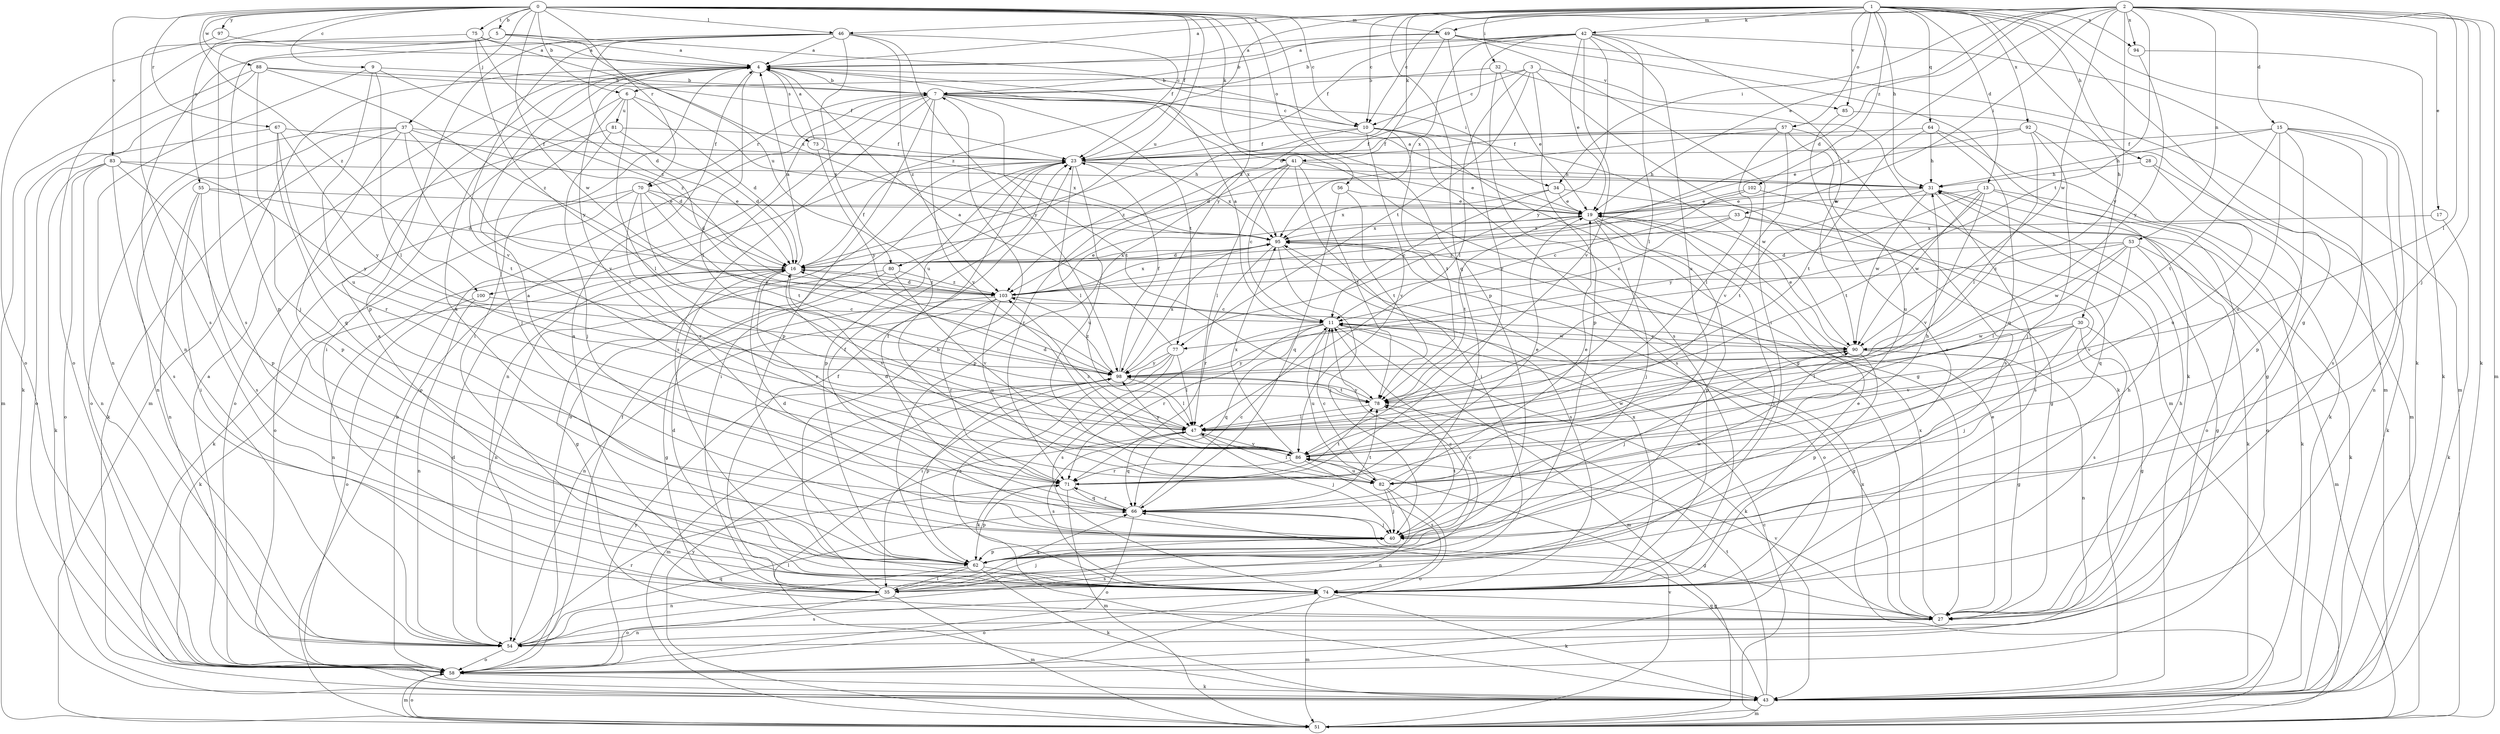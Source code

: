 strict digraph  {
0;
1;
2;
3;
4;
5;
6;
7;
9;
10;
11;
13;
15;
16;
17;
19;
23;
27;
28;
30;
31;
32;
33;
34;
35;
37;
40;
41;
42;
43;
46;
47;
49;
51;
53;
54;
55;
56;
57;
58;
62;
64;
66;
67;
70;
71;
73;
74;
75;
77;
78;
80;
81;
82;
83;
85;
86;
88;
90;
92;
94;
95;
97;
98;
100;
102;
103;
0 -> 5  [label=b];
0 -> 6  [label=b];
0 -> 9  [label=c];
0 -> 10  [label=c];
0 -> 23  [label=f];
0 -> 37  [label=j];
0 -> 41  [label=k];
0 -> 46  [label=l];
0 -> 49  [label=m];
0 -> 55  [label=o];
0 -> 56  [label=o];
0 -> 62  [label=p];
0 -> 67  [label=r];
0 -> 70  [label=r];
0 -> 75  [label=t];
0 -> 80  [label=u];
0 -> 83  [label=v];
0 -> 88  [label=w];
0 -> 90  [label=w];
0 -> 97  [label=y];
0 -> 98  [label=y];
0 -> 100  [label=z];
1 -> 4  [label=a];
1 -> 10  [label=c];
1 -> 13  [label=d];
1 -> 27  [label=g];
1 -> 28  [label=h];
1 -> 30  [label=h];
1 -> 31  [label=h];
1 -> 32  [label=i];
1 -> 41  [label=k];
1 -> 42  [label=k];
1 -> 43  [label=k];
1 -> 46  [label=l];
1 -> 57  [label=o];
1 -> 64  [label=q];
1 -> 66  [label=q];
1 -> 85  [label=v];
1 -> 92  [label=x];
1 -> 94  [label=x];
1 -> 100  [label=z];
1 -> 102  [label=z];
2 -> 10  [label=c];
2 -> 15  [label=d];
2 -> 16  [label=d];
2 -> 17  [label=e];
2 -> 19  [label=e];
2 -> 33  [label=i];
2 -> 34  [label=i];
2 -> 40  [label=j];
2 -> 43  [label=k];
2 -> 47  [label=l];
2 -> 49  [label=m];
2 -> 51  [label=m];
2 -> 53  [label=n];
2 -> 77  [label=t];
2 -> 90  [label=w];
2 -> 94  [label=x];
2 -> 98  [label=y];
2 -> 103  [label=z];
3 -> 6  [label=b];
3 -> 10  [label=c];
3 -> 43  [label=k];
3 -> 47  [label=l];
3 -> 62  [label=p];
3 -> 77  [label=t];
3 -> 85  [label=v];
4 -> 7  [label=b];
4 -> 34  [label=i];
4 -> 35  [label=i];
4 -> 47  [label=l];
4 -> 51  [label=m];
4 -> 73  [label=s];
4 -> 86  [label=v];
5 -> 4  [label=a];
5 -> 10  [label=c];
5 -> 58  [label=o];
5 -> 62  [label=p];
5 -> 74  [label=s];
5 -> 80  [label=u];
6 -> 16  [label=d];
6 -> 35  [label=i];
6 -> 40  [label=j];
6 -> 47  [label=l];
6 -> 81  [label=u];
6 -> 95  [label=x];
7 -> 10  [label=c];
7 -> 27  [label=g];
7 -> 54  [label=n];
7 -> 58  [label=o];
7 -> 62  [label=p];
7 -> 70  [label=r];
7 -> 74  [label=s];
7 -> 77  [label=t];
7 -> 78  [label=t];
7 -> 86  [label=v];
7 -> 95  [label=x];
9 -> 7  [label=b];
9 -> 47  [label=l];
9 -> 54  [label=n];
9 -> 82  [label=u];
9 -> 103  [label=z];
10 -> 23  [label=f];
10 -> 27  [label=g];
10 -> 74  [label=s];
10 -> 78  [label=t];
10 -> 86  [label=v];
10 -> 90  [label=w];
10 -> 103  [label=z];
11 -> 4  [label=a];
11 -> 27  [label=g];
11 -> 43  [label=k];
11 -> 51  [label=m];
11 -> 66  [label=q];
11 -> 71  [label=r];
11 -> 74  [label=s];
11 -> 82  [label=u];
11 -> 90  [label=w];
13 -> 19  [label=e];
13 -> 43  [label=k];
13 -> 58  [label=o];
13 -> 78  [label=t];
13 -> 86  [label=v];
13 -> 90  [label=w];
13 -> 98  [label=y];
15 -> 23  [label=f];
15 -> 31  [label=h];
15 -> 35  [label=i];
15 -> 54  [label=n];
15 -> 62  [label=p];
15 -> 74  [label=s];
15 -> 78  [label=t];
15 -> 82  [label=u];
16 -> 4  [label=a];
16 -> 23  [label=f];
16 -> 43  [label=k];
16 -> 54  [label=n];
16 -> 71  [label=r];
16 -> 86  [label=v];
16 -> 95  [label=x];
16 -> 103  [label=z];
17 -> 43  [label=k];
17 -> 95  [label=x];
19 -> 4  [label=a];
19 -> 35  [label=i];
19 -> 40  [label=j];
19 -> 62  [label=p];
19 -> 78  [label=t];
19 -> 95  [label=x];
23 -> 31  [label=h];
23 -> 35  [label=i];
23 -> 47  [label=l];
23 -> 58  [label=o];
23 -> 62  [label=p];
23 -> 82  [label=u];
23 -> 95  [label=x];
27 -> 19  [label=e];
27 -> 31  [label=h];
27 -> 54  [label=n];
27 -> 86  [label=v];
27 -> 95  [label=x];
28 -> 31  [label=h];
28 -> 43  [label=k];
28 -> 82  [label=u];
30 -> 27  [label=g];
30 -> 40  [label=j];
30 -> 47  [label=l];
30 -> 74  [label=s];
30 -> 86  [label=v];
30 -> 90  [label=w];
31 -> 19  [label=e];
31 -> 43  [label=k];
31 -> 74  [label=s];
31 -> 78  [label=t];
31 -> 90  [label=w];
32 -> 7  [label=b];
32 -> 19  [label=e];
32 -> 51  [label=m];
32 -> 74  [label=s];
33 -> 11  [label=c];
33 -> 43  [label=k];
33 -> 66  [label=q];
33 -> 95  [label=x];
33 -> 103  [label=z];
34 -> 11  [label=c];
34 -> 19  [label=e];
34 -> 27  [label=g];
34 -> 95  [label=x];
35 -> 4  [label=a];
35 -> 7  [label=b];
35 -> 11  [label=c];
35 -> 23  [label=f];
35 -> 40  [label=j];
35 -> 51  [label=m];
35 -> 58  [label=o];
35 -> 66  [label=q];
37 -> 16  [label=d];
37 -> 23  [label=f];
37 -> 43  [label=k];
37 -> 47  [label=l];
37 -> 54  [label=n];
37 -> 58  [label=o];
37 -> 62  [label=p];
37 -> 78  [label=t];
40 -> 4  [label=a];
40 -> 16  [label=d];
40 -> 23  [label=f];
40 -> 62  [label=p];
40 -> 78  [label=t];
40 -> 90  [label=w];
41 -> 11  [label=c];
41 -> 19  [label=e];
41 -> 31  [label=h];
41 -> 35  [label=i];
41 -> 47  [label=l];
41 -> 62  [label=p];
41 -> 71  [label=r];
41 -> 78  [label=t];
42 -> 4  [label=a];
42 -> 7  [label=b];
42 -> 16  [label=d];
42 -> 19  [label=e];
42 -> 23  [label=f];
42 -> 47  [label=l];
42 -> 51  [label=m];
42 -> 82  [label=u];
42 -> 86  [label=v];
42 -> 90  [label=w];
42 -> 95  [label=x];
42 -> 98  [label=y];
43 -> 47  [label=l];
43 -> 51  [label=m];
43 -> 66  [label=q];
43 -> 78  [label=t];
46 -> 4  [label=a];
46 -> 16  [label=d];
46 -> 23  [label=f];
46 -> 54  [label=n];
46 -> 62  [label=p];
46 -> 82  [label=u];
46 -> 86  [label=v];
46 -> 98  [label=y];
46 -> 103  [label=z];
47 -> 16  [label=d];
47 -> 40  [label=j];
47 -> 66  [label=q];
47 -> 74  [label=s];
47 -> 86  [label=v];
49 -> 4  [label=a];
49 -> 7  [label=b];
49 -> 35  [label=i];
49 -> 43  [label=k];
49 -> 51  [label=m];
49 -> 71  [label=r];
49 -> 103  [label=z];
51 -> 7  [label=b];
51 -> 11  [label=c];
51 -> 58  [label=o];
51 -> 86  [label=v];
51 -> 95  [label=x];
51 -> 98  [label=y];
53 -> 16  [label=d];
53 -> 27  [label=g];
53 -> 47  [label=l];
53 -> 51  [label=m];
53 -> 86  [label=v];
53 -> 90  [label=w];
53 -> 103  [label=z];
54 -> 16  [label=d];
54 -> 58  [label=o];
54 -> 66  [label=q];
54 -> 71  [label=r];
54 -> 74  [label=s];
55 -> 16  [label=d];
55 -> 19  [label=e];
55 -> 35  [label=i];
55 -> 54  [label=n];
55 -> 74  [label=s];
56 -> 19  [label=e];
56 -> 66  [label=q];
56 -> 78  [label=t];
57 -> 16  [label=d];
57 -> 23  [label=f];
57 -> 47  [label=l];
57 -> 74  [label=s];
57 -> 82  [label=u];
57 -> 86  [label=v];
58 -> 4  [label=a];
58 -> 23  [label=f];
58 -> 43  [label=k];
58 -> 51  [label=m];
58 -> 98  [label=y];
62 -> 11  [label=c];
62 -> 35  [label=i];
62 -> 43  [label=k];
62 -> 54  [label=n];
62 -> 74  [label=s];
64 -> 23  [label=f];
64 -> 31  [label=h];
64 -> 43  [label=k];
64 -> 66  [label=q];
64 -> 78  [label=t];
66 -> 4  [label=a];
66 -> 11  [label=c];
66 -> 23  [label=f];
66 -> 27  [label=g];
66 -> 40  [label=j];
66 -> 58  [label=o];
66 -> 71  [label=r];
66 -> 78  [label=t];
67 -> 23  [label=f];
67 -> 58  [label=o];
67 -> 66  [label=q];
67 -> 71  [label=r];
67 -> 98  [label=y];
70 -> 16  [label=d];
70 -> 19  [label=e];
70 -> 43  [label=k];
70 -> 58  [label=o];
70 -> 71  [label=r];
70 -> 78  [label=t];
70 -> 98  [label=y];
71 -> 16  [label=d];
71 -> 19  [label=e];
71 -> 31  [label=h];
71 -> 51  [label=m];
71 -> 62  [label=p];
71 -> 66  [label=q];
71 -> 78  [label=t];
73 -> 4  [label=a];
73 -> 95  [label=x];
73 -> 98  [label=y];
74 -> 4  [label=a];
74 -> 16  [label=d];
74 -> 19  [label=e];
74 -> 27  [label=g];
74 -> 31  [label=h];
74 -> 43  [label=k];
74 -> 51  [label=m];
74 -> 58  [label=o];
74 -> 95  [label=x];
75 -> 4  [label=a];
75 -> 58  [label=o];
75 -> 95  [label=x];
75 -> 98  [label=y];
75 -> 103  [label=z];
77 -> 4  [label=a];
77 -> 35  [label=i];
77 -> 43  [label=k];
77 -> 47  [label=l];
77 -> 74  [label=s];
77 -> 98  [label=y];
78 -> 47  [label=l];
78 -> 98  [label=y];
80 -> 27  [label=g];
80 -> 54  [label=n];
80 -> 86  [label=v];
80 -> 103  [label=z];
81 -> 16  [label=d];
81 -> 23  [label=f];
81 -> 40  [label=j];
81 -> 58  [label=o];
82 -> 11  [label=c];
82 -> 19  [label=e];
82 -> 40  [label=j];
82 -> 47  [label=l];
82 -> 54  [label=n];
82 -> 58  [label=o];
83 -> 31  [label=h];
83 -> 43  [label=k];
83 -> 54  [label=n];
83 -> 58  [label=o];
83 -> 62  [label=p];
83 -> 74  [label=s];
83 -> 98  [label=y];
85 -> 51  [label=m];
85 -> 74  [label=s];
86 -> 71  [label=r];
86 -> 74  [label=s];
86 -> 82  [label=u];
86 -> 90  [label=w];
86 -> 95  [label=x];
86 -> 98  [label=y];
86 -> 103  [label=z];
88 -> 7  [label=b];
88 -> 23  [label=f];
88 -> 40  [label=j];
88 -> 43  [label=k];
88 -> 51  [label=m];
88 -> 103  [label=z];
90 -> 11  [label=c];
90 -> 19  [label=e];
90 -> 27  [label=g];
90 -> 40  [label=j];
90 -> 54  [label=n];
90 -> 62  [label=p];
90 -> 98  [label=y];
92 -> 19  [label=e];
92 -> 23  [label=f];
92 -> 27  [label=g];
92 -> 40  [label=j];
92 -> 47  [label=l];
94 -> 43  [label=k];
94 -> 98  [label=y];
95 -> 16  [label=d];
95 -> 40  [label=j];
95 -> 58  [label=o];
95 -> 71  [label=r];
95 -> 74  [label=s];
97 -> 4  [label=a];
97 -> 74  [label=s];
98 -> 23  [label=f];
98 -> 47  [label=l];
98 -> 51  [label=m];
98 -> 62  [label=p];
98 -> 78  [label=t];
98 -> 95  [label=x];
98 -> 103  [label=z];
100 -> 11  [label=c];
100 -> 54  [label=n];
100 -> 58  [label=o];
102 -> 11  [label=c];
102 -> 19  [label=e];
102 -> 58  [label=o];
103 -> 11  [label=c];
103 -> 16  [label=d];
103 -> 19  [label=e];
103 -> 27  [label=g];
103 -> 54  [label=n];
103 -> 71  [label=r];
103 -> 82  [label=u];
103 -> 95  [label=x];
}
